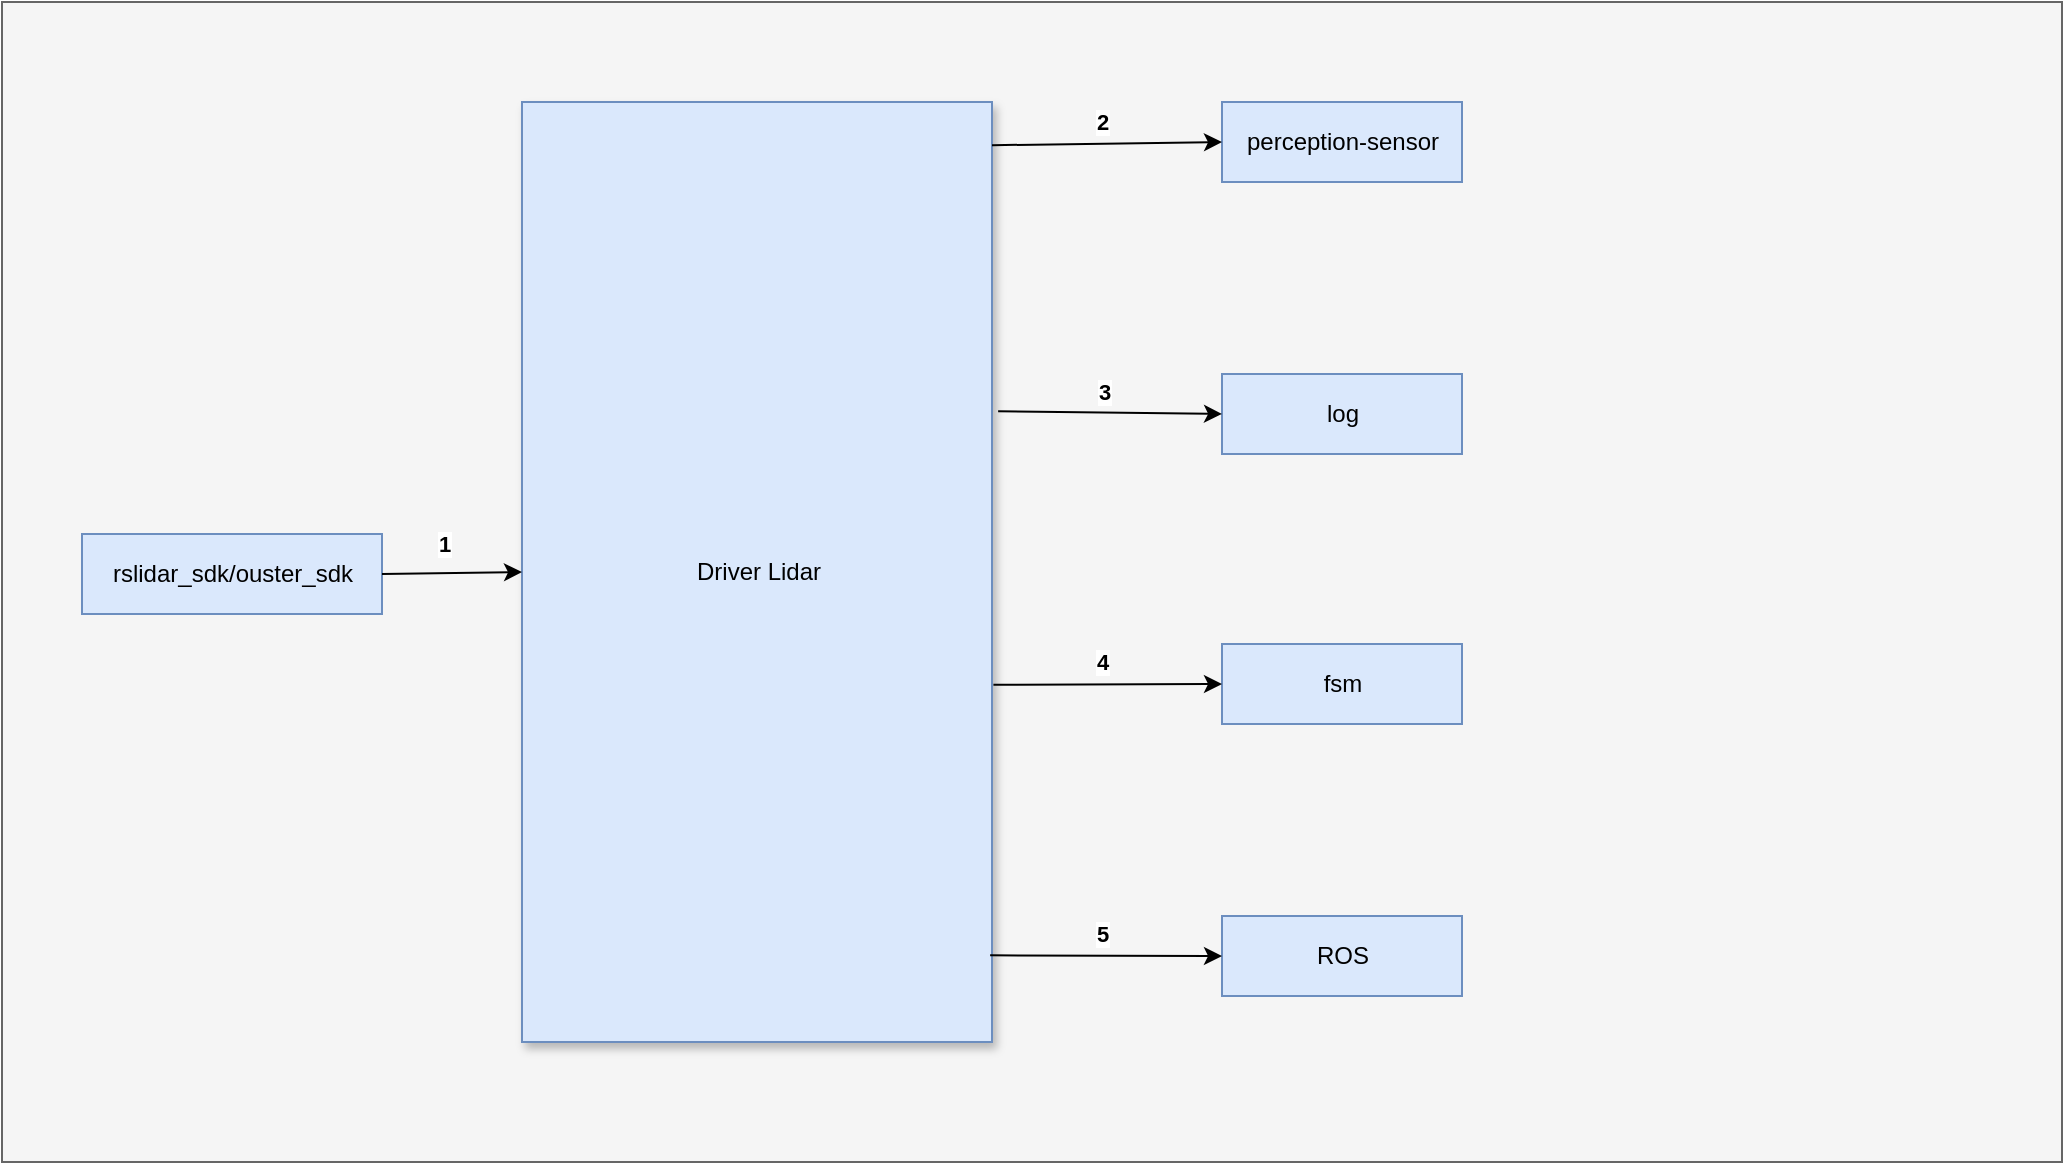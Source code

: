 <mxfile version="21.6.3" type="github">
  <diagram name="第 1 页" id="GVdCaFOaMtBOX9d3o0DQ">
    <mxGraphModel dx="1050" dy="580" grid="1" gridSize="10" guides="1" tooltips="1" connect="1" arrows="1" fold="1" page="1" pageScale="1" pageWidth="1920" pageHeight="1200" math="0" shadow="0">
      <root>
        <mxCell id="0" />
        <mxCell id="1" parent="0" />
        <mxCell id="ovQgp5x5YtPKfkYwYnp0-1" value="" style="rounded=0;whiteSpace=wrap;html=1;fillColor=#f5f5f5;fontColor=#333333;strokeColor=#666666;" parent="1" vertex="1">
          <mxGeometry x="300" y="110" width="1030" height="580" as="geometry" />
        </mxCell>
        <mxCell id="ovQgp5x5YtPKfkYwYnp0-2" value="Driver Lidar" style="html=1;fillColor=#dae8fc;strokeColor=#6c8ebf;shadow=1;rounded=0;glass=0;sketch=0;" parent="1" vertex="1">
          <mxGeometry x="560" y="160" width="235" height="470" as="geometry" />
        </mxCell>
        <mxCell id="ovQgp5x5YtPKfkYwYnp0-3" value="rslidar_sdk/ouster_sdk" style="html=1;fillColor=#dae8fc;strokeColor=#6c8ebf;fontStyle=0" parent="1" vertex="1">
          <mxGeometry x="340" y="376" width="150" height="40" as="geometry" />
        </mxCell>
        <mxCell id="ovQgp5x5YtPKfkYwYnp0-35" value="" style="endArrow=classic;html=1;rounded=0;exitX=1;exitY=0.5;exitDx=0;exitDy=0;entryX=0;entryY=0.5;entryDx=0;entryDy=0;" parent="1" source="ovQgp5x5YtPKfkYwYnp0-3" target="ovQgp5x5YtPKfkYwYnp0-2" edge="1">
          <mxGeometry width="50" height="50" relative="1" as="geometry">
            <mxPoint x="480" y="394.77" as="sourcePoint" />
            <mxPoint x="550" y="394.58" as="targetPoint" />
          </mxGeometry>
        </mxCell>
        <mxCell id="ovQgp5x5YtPKfkYwYnp0-36" value="1" style="edgeLabel;html=1;align=center;verticalAlign=middle;resizable=0;points=[];fontStyle=1" parent="ovQgp5x5YtPKfkYwYnp0-35" vertex="1" connectable="0">
          <mxGeometry x="0.353" relative="1" as="geometry">
            <mxPoint x="-17" y="-15" as="offset" />
          </mxGeometry>
        </mxCell>
        <mxCell id="ovQgp5x5YtPKfkYwYnp0-37" value="log" style="html=1;fillColor=#dae8fc;strokeColor=#6c8ebf;" parent="1" vertex="1">
          <mxGeometry x="910" y="296" width="120" height="40" as="geometry" />
        </mxCell>
        <mxCell id="ovQgp5x5YtPKfkYwYnp0-38" value="fsm" style="html=1;fillColor=#dae8fc;strokeColor=#6c8ebf;" parent="1" vertex="1">
          <mxGeometry x="910" y="431" width="120" height="40" as="geometry" />
        </mxCell>
        <mxCell id="ovQgp5x5YtPKfkYwYnp0-39" value="ROS" style="html=1;fillColor=#dae8fc;strokeColor=#6c8ebf;" parent="1" vertex="1">
          <mxGeometry x="910" y="567" width="120" height="40" as="geometry" />
        </mxCell>
        <mxCell id="ovQgp5x5YtPKfkYwYnp0-54" value="perception-sensor" style="html=1;fillColor=#dae8fc;strokeColor=#6c8ebf;" parent="1" vertex="1">
          <mxGeometry x="910" y="160" width="120" height="40" as="geometry" />
        </mxCell>
        <mxCell id="ovQgp5x5YtPKfkYwYnp0-62" value="" style="endArrow=classic;html=1;rounded=0;exitX=1;exitY=0.046;exitDx=0;exitDy=0;exitPerimeter=0;entryX=0;entryY=0.5;entryDx=0;entryDy=0;" parent="1" source="ovQgp5x5YtPKfkYwYnp0-2" target="ovQgp5x5YtPKfkYwYnp0-54" edge="1">
          <mxGeometry width="50" height="50" relative="1" as="geometry">
            <mxPoint x="830" y="230" as="sourcePoint" />
            <mxPoint x="880" y="180" as="targetPoint" />
          </mxGeometry>
        </mxCell>
        <mxCell id="ovQgp5x5YtPKfkYwYnp0-63" value="2" style="edgeLabel;html=1;align=center;verticalAlign=middle;resizable=0;points=[];fontStyle=1" parent="ovQgp5x5YtPKfkYwYnp0-62" vertex="1" connectable="0">
          <mxGeometry x="0.289" y="-3" relative="1" as="geometry">
            <mxPoint x="-19" y="-14" as="offset" />
          </mxGeometry>
        </mxCell>
        <mxCell id="ovQgp5x5YtPKfkYwYnp0-64" value="" style="endArrow=classic;html=1;rounded=0;exitX=1.013;exitY=0.329;exitDx=0;exitDy=0;exitPerimeter=0;entryX=0;entryY=0.5;entryDx=0;entryDy=0;" parent="1" source="ovQgp5x5YtPKfkYwYnp0-2" target="ovQgp5x5YtPKfkYwYnp0-37" edge="1">
          <mxGeometry width="50" height="50" relative="1" as="geometry">
            <mxPoint x="805" y="192" as="sourcePoint" />
            <mxPoint x="920" y="190" as="targetPoint" />
          </mxGeometry>
        </mxCell>
        <mxCell id="ovQgp5x5YtPKfkYwYnp0-65" value="3" style="edgeLabel;html=1;align=center;verticalAlign=middle;resizable=0;points=[];fontStyle=1" parent="ovQgp5x5YtPKfkYwYnp0-64" vertex="1" connectable="0">
          <mxGeometry x="0.289" y="-3" relative="1" as="geometry">
            <mxPoint x="-19" y="-14" as="offset" />
          </mxGeometry>
        </mxCell>
        <mxCell id="ovQgp5x5YtPKfkYwYnp0-66" value="" style="endArrow=classic;html=1;rounded=0;exitX=1.003;exitY=0.62;exitDx=0;exitDy=0;exitPerimeter=0;entryX=0;entryY=0.5;entryDx=0;entryDy=0;" parent="1" target="ovQgp5x5YtPKfkYwYnp0-38" edge="1" source="ovQgp5x5YtPKfkYwYnp0-2">
          <mxGeometry width="50" height="50" relative="1" as="geometry">
            <mxPoint x="795" y="302.5" as="sourcePoint" />
            <mxPoint x="910" y="303.5" as="targetPoint" />
          </mxGeometry>
        </mxCell>
        <mxCell id="ovQgp5x5YtPKfkYwYnp0-67" value="4" style="edgeLabel;html=1;align=center;verticalAlign=middle;resizable=0;points=[];fontStyle=1" parent="ovQgp5x5YtPKfkYwYnp0-66" vertex="1" connectable="0">
          <mxGeometry x="0.289" y="-3" relative="1" as="geometry">
            <mxPoint x="-19" y="-14" as="offset" />
          </mxGeometry>
        </mxCell>
        <mxCell id="ovQgp5x5YtPKfkYwYnp0-68" value="" style="endArrow=classic;html=1;rounded=0;exitX=0.996;exitY=0.578;exitDx=0;exitDy=0;exitPerimeter=0;entryX=0;entryY=0.5;entryDx=0;entryDy=0;" parent="1" target="ovQgp5x5YtPKfkYwYnp0-39" edge="1">
          <mxGeometry width="50" height="50" relative="1" as="geometry">
            <mxPoint x="794.06" y="586.66" as="sourcePoint" />
            <mxPoint x="910" y="519.5" as="targetPoint" />
          </mxGeometry>
        </mxCell>
        <mxCell id="ovQgp5x5YtPKfkYwYnp0-69" value="5" style="edgeLabel;html=1;align=center;verticalAlign=middle;resizable=0;points=[];fontStyle=1" parent="ovQgp5x5YtPKfkYwYnp0-68" vertex="1" connectable="0">
          <mxGeometry x="0.289" y="-3" relative="1" as="geometry">
            <mxPoint x="-19" y="-14" as="offset" />
          </mxGeometry>
        </mxCell>
      </root>
    </mxGraphModel>
  </diagram>
</mxfile>
